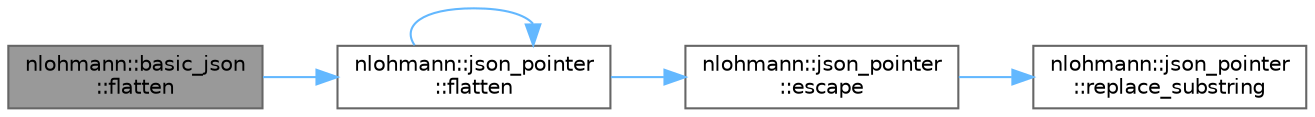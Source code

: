 digraph "nlohmann::basic_json::flatten"
{
 // LATEX_PDF_SIZE
  bgcolor="transparent";
  edge [fontname=Helvetica,fontsize=10,labelfontname=Helvetica,labelfontsize=10];
  node [fontname=Helvetica,fontsize=10,shape=box,height=0.2,width=0.4];
  rankdir="LR";
  Node1 [label="nlohmann::basic_json\l::flatten",height=0.2,width=0.4,color="gray40", fillcolor="grey60", style="filled", fontcolor="black",tooltip="return flattened JSON value"];
  Node1 -> Node2 [color="steelblue1",style="solid"];
  Node2 [label="nlohmann::json_pointer\l::flatten",height=0.2,width=0.4,color="grey40", fillcolor="white", style="filled",URL="$a01663.html#ab0d7759d0caa6a0c0187916da28e6ee7",tooltip=" "];
  Node2 -> Node3 [color="steelblue1",style="solid"];
  Node3 [label="nlohmann::json_pointer\l::escape",height=0.2,width=0.4,color="grey40", fillcolor="white", style="filled",URL="$a01663.html#a8abf3577f9a0087f29a233893cdc73ad",tooltip="escape \"~\" to \"~0\" and \"/\" to \"~1\""];
  Node3 -> Node4 [color="steelblue1",style="solid"];
  Node4 [label="nlohmann::json_pointer\l::replace_substring",height=0.2,width=0.4,color="grey40", fillcolor="white", style="filled",URL="$a01663.html#aa7649d30da9fc10b0e20704a27aea2a9",tooltip="replace all occurrences of a substring by another string"];
  Node2 -> Node2 [color="steelblue1",style="solid"];
}
